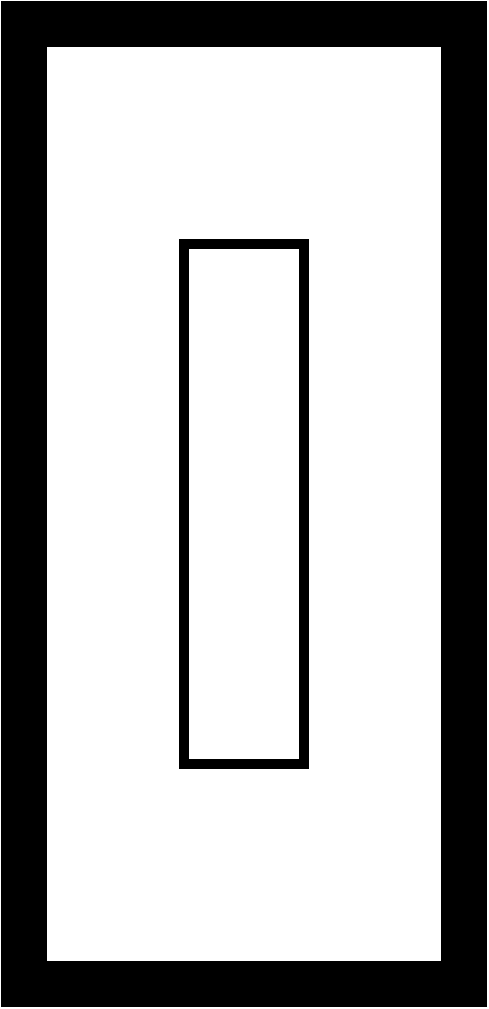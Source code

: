 <mxfile version="20.8.23" type="device"><diagram id="MSLLbvlq_YNioyMjc6PS" name="Page-1"><mxGraphModel dx="1432" dy="1105" grid="1" gridSize="10" guides="1" tooltips="1" connect="1" arrows="1" fold="1" page="1" pageScale="1" pageWidth="827" pageHeight="1169" math="0" shadow="0"><root><mxCell id="0"/><mxCell id="1" parent="0"/><mxCell id="wi37V9AFkINe5kgep9Ka-14" value="" style="rounded=0;whiteSpace=wrap;html=1;strokeWidth=23;" vertex="1" parent="1"><mxGeometry x="325" y="200" width="220" height="480" as="geometry"/></mxCell><mxCell id="wi37V9AFkINe5kgep9Ka-5" value="" style="rounded=0;whiteSpace=wrap;html=1;strokeWidth=5;rotation=90;" vertex="1" parent="1"><mxGeometry x="305" y="410" width="260" height="60" as="geometry"/></mxCell></root></mxGraphModel></diagram></mxfile>